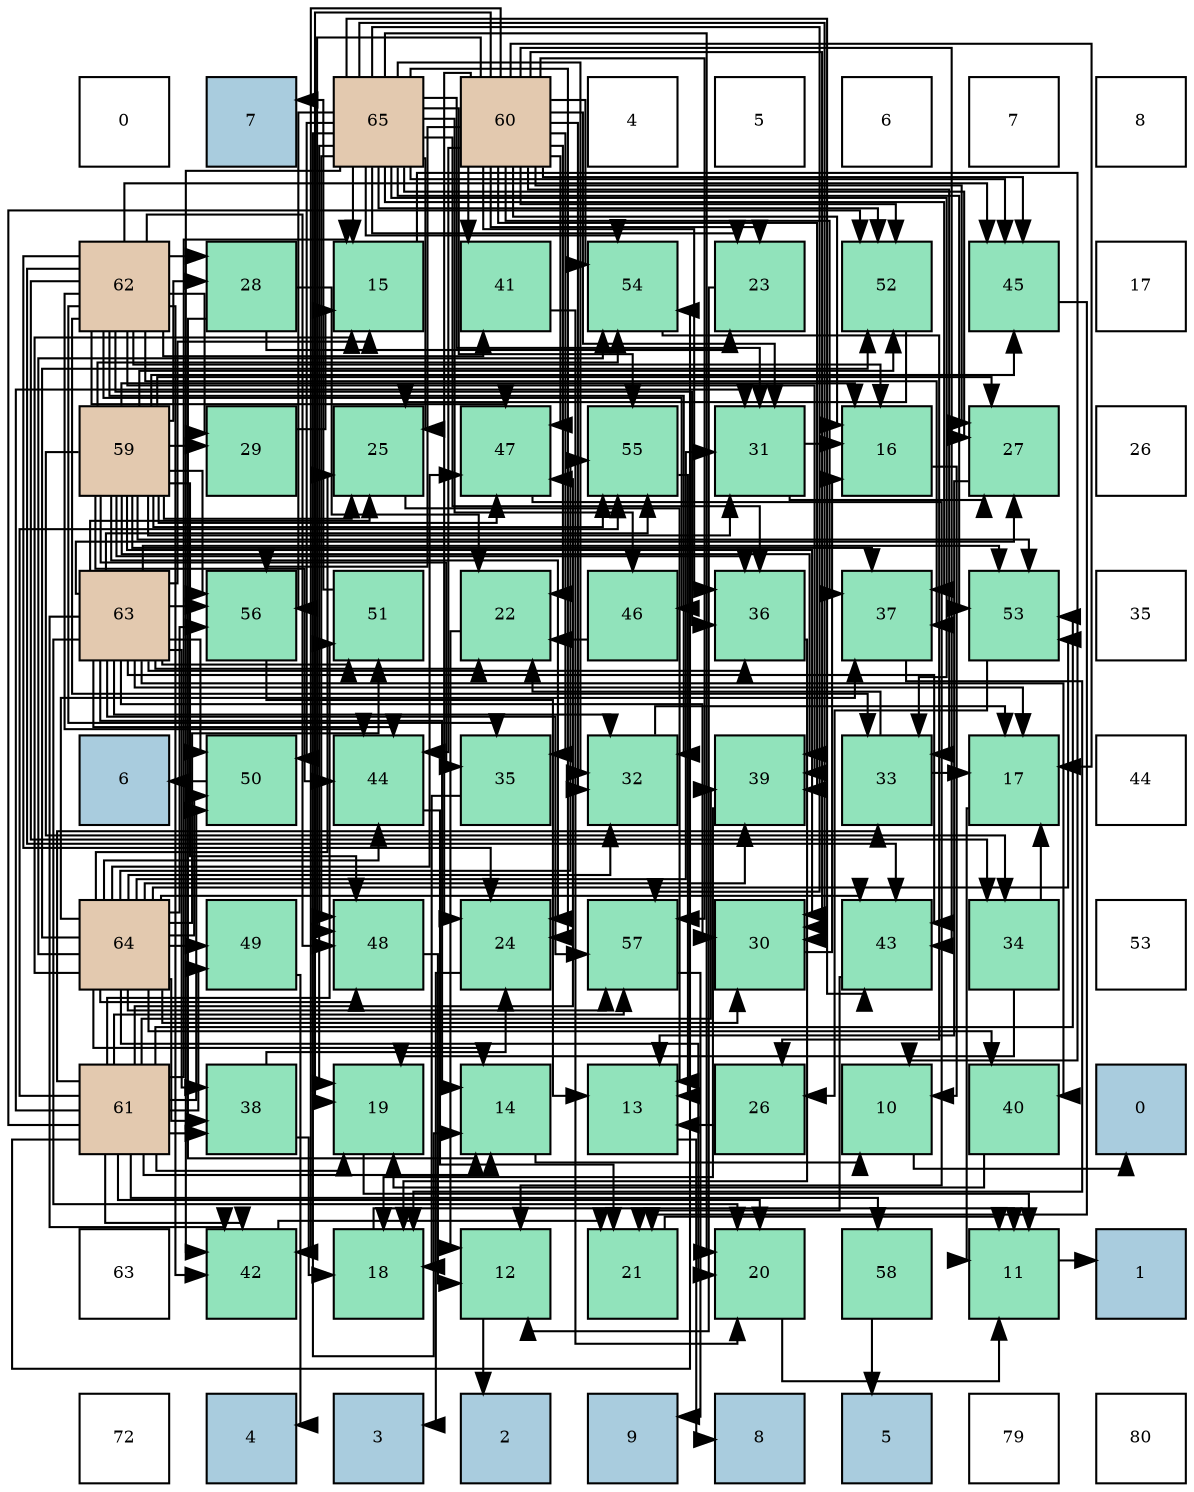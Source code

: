 digraph layout{
 rankdir=TB;
 splines=ortho;
 node [style=filled shape=square fixedsize=true width=0.6];
0[label="0", fontsize=8, fillcolor="#ffffff"];
1[label="7", fontsize=8, fillcolor="#a9ccde"];
2[label="65", fontsize=8, fillcolor="#e3c9af"];
3[label="60", fontsize=8, fillcolor="#e3c9af"];
4[label="4", fontsize=8, fillcolor="#ffffff"];
5[label="5", fontsize=8, fillcolor="#ffffff"];
6[label="6", fontsize=8, fillcolor="#ffffff"];
7[label="7", fontsize=8, fillcolor="#ffffff"];
8[label="8", fontsize=8, fillcolor="#ffffff"];
9[label="62", fontsize=8, fillcolor="#e3c9af"];
10[label="28", fontsize=8, fillcolor="#91e3bb"];
11[label="15", fontsize=8, fillcolor="#91e3bb"];
12[label="41", fontsize=8, fillcolor="#91e3bb"];
13[label="54", fontsize=8, fillcolor="#91e3bb"];
14[label="23", fontsize=8, fillcolor="#91e3bb"];
15[label="52", fontsize=8, fillcolor="#91e3bb"];
16[label="45", fontsize=8, fillcolor="#91e3bb"];
17[label="17", fontsize=8, fillcolor="#ffffff"];
18[label="59", fontsize=8, fillcolor="#e3c9af"];
19[label="29", fontsize=8, fillcolor="#91e3bb"];
20[label="25", fontsize=8, fillcolor="#91e3bb"];
21[label="47", fontsize=8, fillcolor="#91e3bb"];
22[label="55", fontsize=8, fillcolor="#91e3bb"];
23[label="31", fontsize=8, fillcolor="#91e3bb"];
24[label="16", fontsize=8, fillcolor="#91e3bb"];
25[label="27", fontsize=8, fillcolor="#91e3bb"];
26[label="26", fontsize=8, fillcolor="#ffffff"];
27[label="63", fontsize=8, fillcolor="#e3c9af"];
28[label="56", fontsize=8, fillcolor="#91e3bb"];
29[label="51", fontsize=8, fillcolor="#91e3bb"];
30[label="22", fontsize=8, fillcolor="#91e3bb"];
31[label="46", fontsize=8, fillcolor="#91e3bb"];
32[label="36", fontsize=8, fillcolor="#91e3bb"];
33[label="37", fontsize=8, fillcolor="#91e3bb"];
34[label="53", fontsize=8, fillcolor="#91e3bb"];
35[label="35", fontsize=8, fillcolor="#ffffff"];
36[label="6", fontsize=8, fillcolor="#a9ccde"];
37[label="50", fontsize=8, fillcolor="#91e3bb"];
38[label="44", fontsize=8, fillcolor="#91e3bb"];
39[label="35", fontsize=8, fillcolor="#91e3bb"];
40[label="32", fontsize=8, fillcolor="#91e3bb"];
41[label="39", fontsize=8, fillcolor="#91e3bb"];
42[label="33", fontsize=8, fillcolor="#91e3bb"];
43[label="17", fontsize=8, fillcolor="#91e3bb"];
44[label="44", fontsize=8, fillcolor="#ffffff"];
45[label="64", fontsize=8, fillcolor="#e3c9af"];
46[label="49", fontsize=8, fillcolor="#91e3bb"];
47[label="48", fontsize=8, fillcolor="#91e3bb"];
48[label="24", fontsize=8, fillcolor="#91e3bb"];
49[label="57", fontsize=8, fillcolor="#91e3bb"];
50[label="30", fontsize=8, fillcolor="#91e3bb"];
51[label="43", fontsize=8, fillcolor="#91e3bb"];
52[label="34", fontsize=8, fillcolor="#91e3bb"];
53[label="53", fontsize=8, fillcolor="#ffffff"];
54[label="61", fontsize=8, fillcolor="#e3c9af"];
55[label="38", fontsize=8, fillcolor="#91e3bb"];
56[label="19", fontsize=8, fillcolor="#91e3bb"];
57[label="14", fontsize=8, fillcolor="#91e3bb"];
58[label="13", fontsize=8, fillcolor="#91e3bb"];
59[label="26", fontsize=8, fillcolor="#91e3bb"];
60[label="10", fontsize=8, fillcolor="#91e3bb"];
61[label="40", fontsize=8, fillcolor="#91e3bb"];
62[label="0", fontsize=8, fillcolor="#a9ccde"];
63[label="63", fontsize=8, fillcolor="#ffffff"];
64[label="42", fontsize=8, fillcolor="#91e3bb"];
65[label="18", fontsize=8, fillcolor="#91e3bb"];
66[label="12", fontsize=8, fillcolor="#91e3bb"];
67[label="21", fontsize=8, fillcolor="#91e3bb"];
68[label="20", fontsize=8, fillcolor="#91e3bb"];
69[label="58", fontsize=8, fillcolor="#91e3bb"];
70[label="11", fontsize=8, fillcolor="#91e3bb"];
71[label="1", fontsize=8, fillcolor="#a9ccde"];
72[label="72", fontsize=8, fillcolor="#ffffff"];
73[label="4", fontsize=8, fillcolor="#a9ccde"];
74[label="3", fontsize=8, fillcolor="#a9ccde"];
75[label="2", fontsize=8, fillcolor="#a9ccde"];
76[label="9", fontsize=8, fillcolor="#a9ccde"];
77[label="8", fontsize=8, fillcolor="#a9ccde"];
78[label="5", fontsize=8, fillcolor="#a9ccde"];
79[label="79", fontsize=8, fillcolor="#ffffff"];
80[label="80", fontsize=8, fillcolor="#ffffff"];
edge [constraint=false, style=vis];60 -> 62;
70 -> 71;
66 -> 75;
58 -> 77;
57 -> 60;
11 -> 60;
24 -> 60;
43 -> 70;
65 -> 70;
56 -> 70;
68 -> 70;
67 -> 70;
30 -> 66;
14 -> 66;
48 -> 74;
20 -> 58;
59 -> 58;
25 -> 58;
10 -> 57;
10 -> 30;
10 -> 14;
19 -> 11;
50 -> 24;
23 -> 24;
23 -> 25;
40 -> 43;
42 -> 43;
42 -> 30;
52 -> 43;
52 -> 56;
39 -> 65;
32 -> 65;
33 -> 65;
55 -> 65;
55 -> 48;
41 -> 65;
61 -> 56;
12 -> 68;
64 -> 67;
51 -> 67;
38 -> 67;
16 -> 67;
31 -> 30;
21 -> 66;
47 -> 66;
46 -> 73;
37 -> 36;
29 -> 1;
15 -> 20;
34 -> 59;
13 -> 59;
22 -> 58;
28 -> 58;
49 -> 76;
69 -> 78;
18 -> 24;
18 -> 48;
18 -> 20;
18 -> 25;
18 -> 10;
18 -> 19;
18 -> 50;
18 -> 23;
18 -> 52;
18 -> 39;
18 -> 32;
18 -> 33;
18 -> 41;
18 -> 38;
18 -> 16;
18 -> 21;
18 -> 47;
18 -> 15;
18 -> 34;
18 -> 13;
18 -> 22;
18 -> 28;
3 -> 24;
3 -> 43;
3 -> 56;
3 -> 30;
3 -> 14;
3 -> 48;
3 -> 25;
3 -> 50;
3 -> 23;
3 -> 40;
3 -> 42;
3 -> 39;
3 -> 32;
3 -> 33;
3 -> 41;
3 -> 12;
3 -> 64;
3 -> 51;
3 -> 38;
3 -> 16;
3 -> 21;
3 -> 47;
3 -> 15;
3 -> 13;
3 -> 28;
3 -> 49;
54 -> 57;
54 -> 11;
54 -> 56;
54 -> 68;
54 -> 23;
54 -> 42;
54 -> 55;
54 -> 41;
54 -> 64;
54 -> 21;
54 -> 46;
54 -> 37;
54 -> 29;
54 -> 15;
54 -> 34;
54 -> 13;
54 -> 22;
54 -> 49;
54 -> 69;
9 -> 24;
9 -> 48;
9 -> 10;
9 -> 19;
9 -> 40;
9 -> 42;
9 -> 52;
9 -> 39;
9 -> 32;
9 -> 33;
9 -> 41;
9 -> 12;
9 -> 64;
9 -> 51;
9 -> 38;
9 -> 16;
9 -> 31;
9 -> 21;
9 -> 47;
27 -> 57;
27 -> 11;
27 -> 43;
27 -> 68;
27 -> 30;
27 -> 20;
27 -> 25;
27 -> 50;
27 -> 40;
27 -> 32;
27 -> 55;
27 -> 61;
27 -> 64;
27 -> 51;
27 -> 38;
27 -> 37;
27 -> 29;
27 -> 34;
27 -> 22;
27 -> 28;
27 -> 49;
45 -> 57;
45 -> 11;
45 -> 68;
45 -> 20;
45 -> 50;
45 -> 23;
45 -> 40;
45 -> 33;
45 -> 55;
45 -> 41;
45 -> 61;
45 -> 51;
45 -> 38;
45 -> 21;
45 -> 47;
45 -> 46;
45 -> 37;
45 -> 29;
45 -> 15;
45 -> 34;
45 -> 13;
45 -> 22;
45 -> 28;
45 -> 49;
2 -> 57;
2 -> 11;
2 -> 56;
2 -> 68;
2 -> 14;
2 -> 48;
2 -> 20;
2 -> 25;
2 -> 50;
2 -> 23;
2 -> 40;
2 -> 42;
2 -> 32;
2 -> 33;
2 -> 64;
2 -> 51;
2 -> 16;
2 -> 31;
2 -> 47;
2 -> 37;
2 -> 15;
2 -> 34;
2 -> 13;
2 -> 22;
2 -> 28;
2 -> 49;
edge [constraint=true, style=invis];
0 -> 9 -> 18 -> 27 -> 36 -> 45 -> 54 -> 63 -> 72;
1 -> 10 -> 19 -> 28 -> 37 -> 46 -> 55 -> 64 -> 73;
2 -> 11 -> 20 -> 29 -> 38 -> 47 -> 56 -> 65 -> 74;
3 -> 12 -> 21 -> 30 -> 39 -> 48 -> 57 -> 66 -> 75;
4 -> 13 -> 22 -> 31 -> 40 -> 49 -> 58 -> 67 -> 76;
5 -> 14 -> 23 -> 32 -> 41 -> 50 -> 59 -> 68 -> 77;
6 -> 15 -> 24 -> 33 -> 42 -> 51 -> 60 -> 69 -> 78;
7 -> 16 -> 25 -> 34 -> 43 -> 52 -> 61 -> 70 -> 79;
8 -> 17 -> 26 -> 35 -> 44 -> 53 -> 62 -> 71 -> 80;
rank = same {0 -> 1 -> 2 -> 3 -> 4 -> 5 -> 6 -> 7 -> 8};
rank = same {9 -> 10 -> 11 -> 12 -> 13 -> 14 -> 15 -> 16 -> 17};
rank = same {18 -> 19 -> 20 -> 21 -> 22 -> 23 -> 24 -> 25 -> 26};
rank = same {27 -> 28 -> 29 -> 30 -> 31 -> 32 -> 33 -> 34 -> 35};
rank = same {36 -> 37 -> 38 -> 39 -> 40 -> 41 -> 42 -> 43 -> 44};
rank = same {45 -> 46 -> 47 -> 48 -> 49 -> 50 -> 51 -> 52 -> 53};
rank = same {54 -> 55 -> 56 -> 57 -> 58 -> 59 -> 60 -> 61 -> 62};
rank = same {63 -> 64 -> 65 -> 66 -> 67 -> 68 -> 69 -> 70 -> 71};
rank = same {72 -> 73 -> 74 -> 75 -> 76 -> 77 -> 78 -> 79 -> 80};
}
